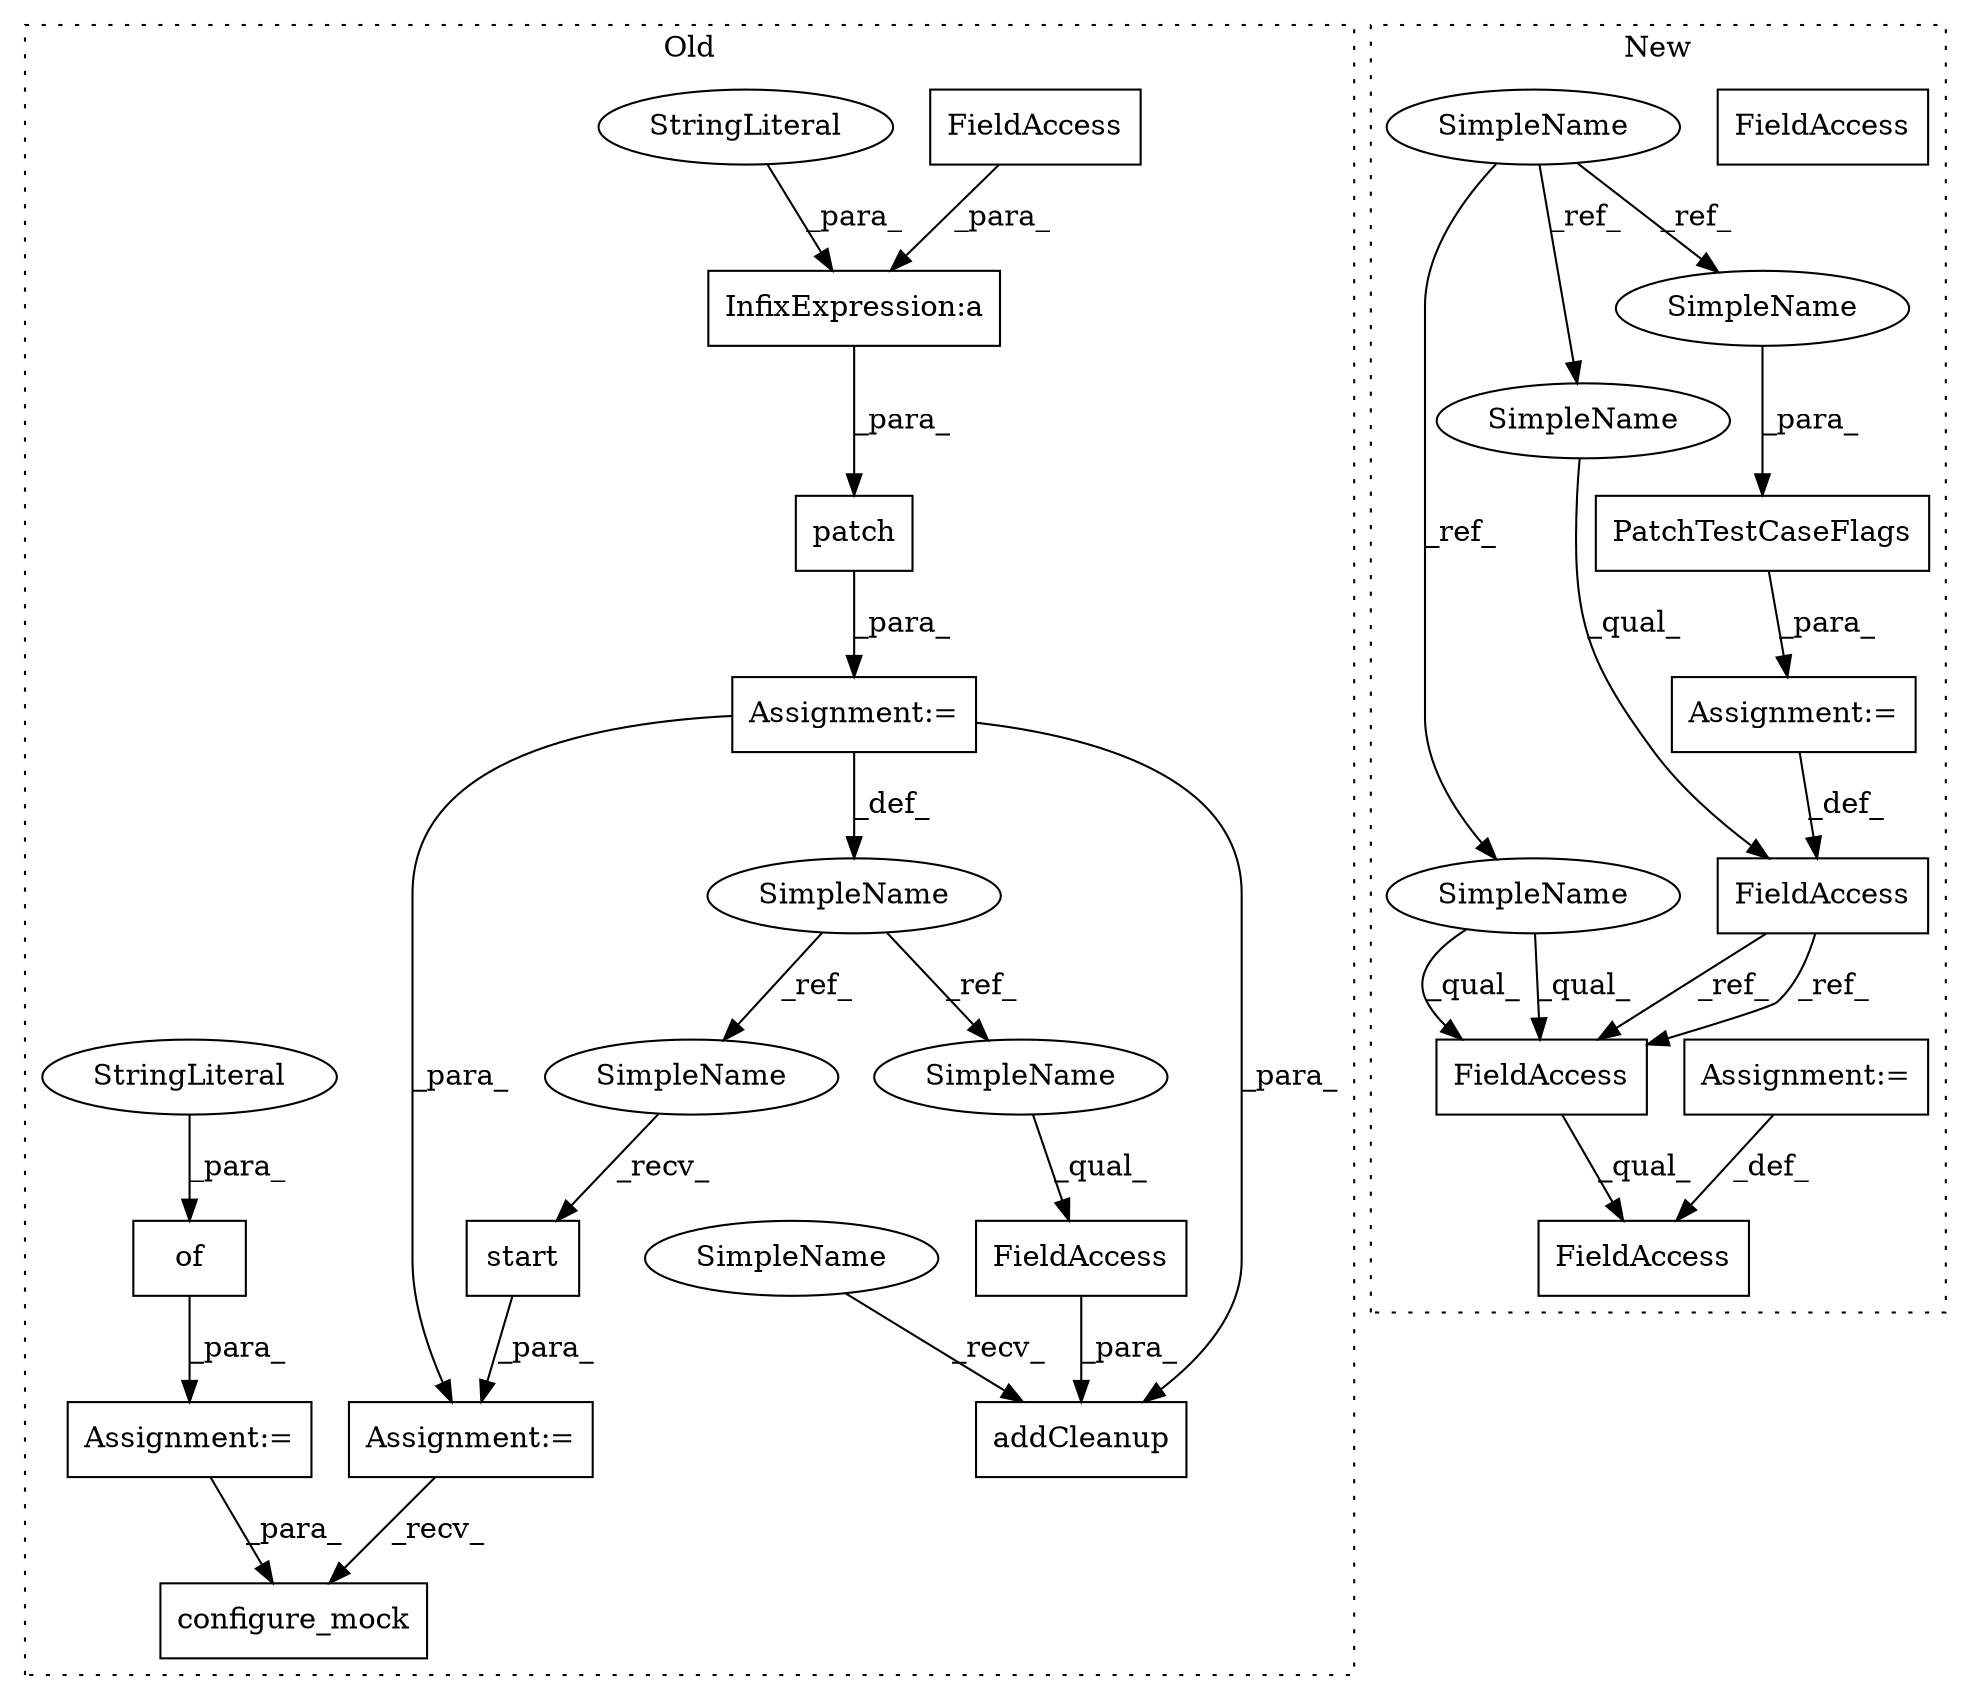 digraph G {
subgraph cluster0 {
1 [label="patch" a="32" s="3235,3286" l="6,1" shape="box"];
3 [label="start" a="32" s="3306" l="7" shape="box"];
4 [label="Assignment:=" a="7" s="3229" l="1" shape="box"];
5 [label="InfixExpression:a" a="27" s="3275" l="3" shape="box"];
6 [label="FieldAccess" a="22" s="3241" l="34" shape="box"];
7 [label="StringLiteral" a="45" s="3278" l="8" shape="ellipse"];
8 [label="SimpleName" a="42" s="3228" l="1" shape="ellipse"];
9 [label="FieldAccess" a="22" s="3379" l="6" shape="box"];
13 [label="configure_mock" a="32" s="3330,3356" l="15,1" shape="box"];
14 [label="of" a="32" s="3188,3221" l="3,1" shape="box"];
15 [label="Assignment:=" a="7" s="3183" l="1" shape="box"];
16 [label="Assignment:=" a="7" s="3303" l="1" shape="box"];
17 [label="StringLiteral" a="45" s="3191" l="9" shape="ellipse"];
20 [label="addCleanup" a="32" s="3368,3385" l="11,1" shape="box"];
26 [label="SimpleName" a="42" s="3363" l="4" shape="ellipse"];
27 [label="SimpleName" a="42" s="3304" l="1" shape="ellipse"];
28 [label="SimpleName" a="42" s="3379" l="1" shape="ellipse"];
label = "Old";
style="dotted";
}
subgraph cluster1 {
2 [label="PatchTestCaseFlags" a="32" s="2864,2887" l="19,1" shape="box"];
10 [label="FieldAccess" a="22" s="2842" l="10" shape="box"];
11 [label="FieldAccess" a="22" s="2894" l="18" shape="box"];
12 [label="FieldAccess" a="22" s="2894" l="10" shape="box"];
18 [label="Assignment:=" a="7" s="2852" l="1" shape="box"];
19 [label="Assignment:=" a="7" s="2912" l="1" shape="box"];
21 [label="SimpleName" a="42" s="2619" l="4" shape="ellipse"];
22 [label="SimpleName" a="42" s="2894" l="4" shape="ellipse"];
23 [label="SimpleName" a="42" s="2842" l="4" shape="ellipse"];
24 [label="SimpleName" a="42" s="2883" l="4" shape="ellipse"];
25 [label="FieldAccess" a="22" s="2894" l="10" shape="box"];
label = "New";
style="dotted";
}
1 -> 4 [label="_para_"];
2 -> 18 [label="_para_"];
3 -> 16 [label="_para_"];
4 -> 8 [label="_def_"];
4 -> 20 [label="_para_"];
4 -> 16 [label="_para_"];
5 -> 1 [label="_para_"];
6 -> 5 [label="_para_"];
7 -> 5 [label="_para_"];
8 -> 28 [label="_ref_"];
8 -> 27 [label="_ref_"];
9 -> 20 [label="_para_"];
10 -> 25 [label="_ref_"];
10 -> 25 [label="_ref_"];
14 -> 15 [label="_para_"];
15 -> 13 [label="_para_"];
16 -> 13 [label="_recv_"];
17 -> 14 [label="_para_"];
18 -> 10 [label="_def_"];
19 -> 11 [label="_def_"];
21 -> 22 [label="_ref_"];
21 -> 23 [label="_ref_"];
21 -> 24 [label="_ref_"];
22 -> 25 [label="_qual_"];
22 -> 25 [label="_qual_"];
23 -> 10 [label="_qual_"];
24 -> 2 [label="_para_"];
25 -> 11 [label="_qual_"];
26 -> 20 [label="_recv_"];
27 -> 3 [label="_recv_"];
28 -> 9 [label="_qual_"];
}